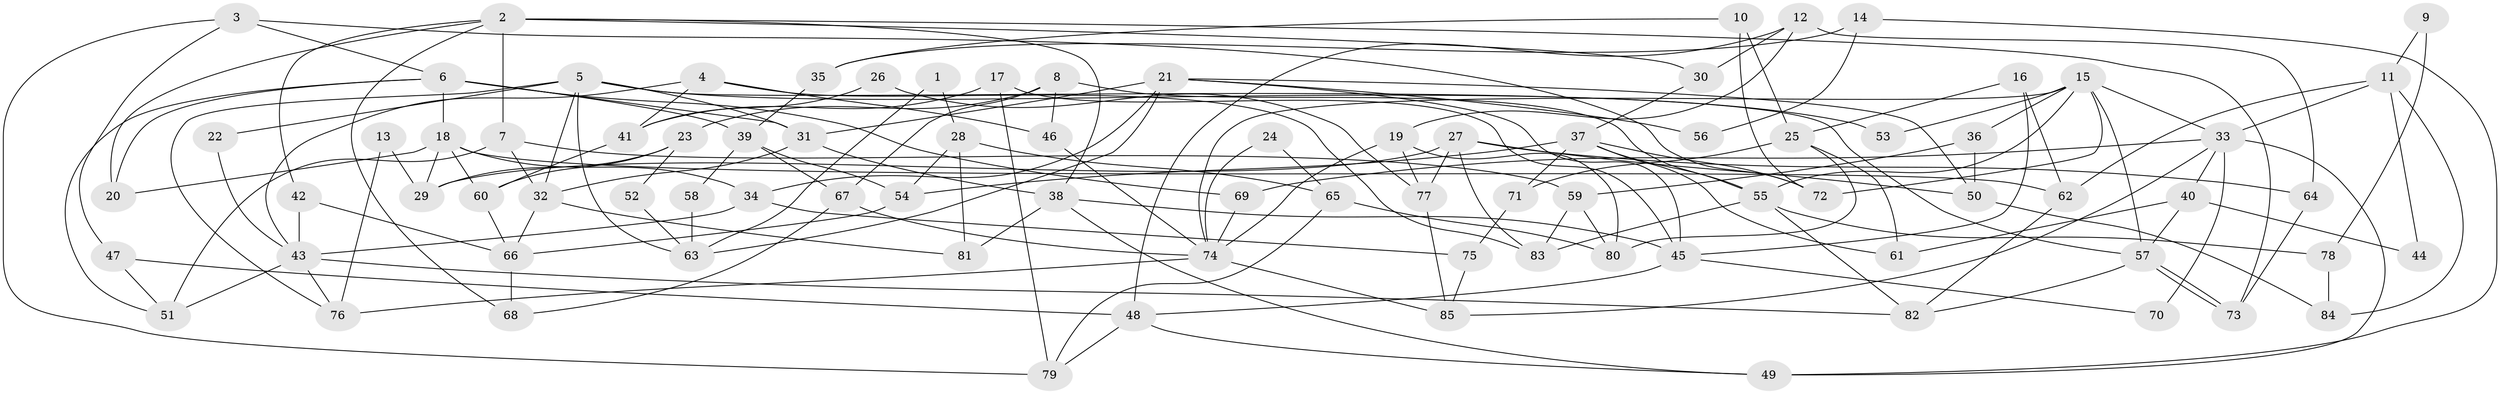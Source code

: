 // Generated by graph-tools (version 1.1) at 2025/11/02/27/25 16:11:20]
// undirected, 85 vertices, 170 edges
graph export_dot {
graph [start="1"]
  node [color=gray90,style=filled];
  1;
  2;
  3;
  4;
  5;
  6;
  7;
  8;
  9;
  10;
  11;
  12;
  13;
  14;
  15;
  16;
  17;
  18;
  19;
  20;
  21;
  22;
  23;
  24;
  25;
  26;
  27;
  28;
  29;
  30;
  31;
  32;
  33;
  34;
  35;
  36;
  37;
  38;
  39;
  40;
  41;
  42;
  43;
  44;
  45;
  46;
  47;
  48;
  49;
  50;
  51;
  52;
  53;
  54;
  55;
  56;
  57;
  58;
  59;
  60;
  61;
  62;
  63;
  64;
  65;
  66;
  67;
  68;
  69;
  70;
  71;
  72;
  73;
  74;
  75;
  76;
  77;
  78;
  79;
  80;
  81;
  82;
  83;
  84;
  85;
  1 -- 28;
  1 -- 63;
  2 -- 20;
  2 -- 7;
  2 -- 30;
  2 -- 38;
  2 -- 42;
  2 -- 68;
  2 -- 73;
  3 -- 79;
  3 -- 6;
  3 -- 47;
  3 -- 72;
  4 -- 46;
  4 -- 83;
  4 -- 41;
  4 -- 43;
  5 -- 31;
  5 -- 76;
  5 -- 22;
  5 -- 32;
  5 -- 53;
  5 -- 57;
  5 -- 63;
  6 -- 31;
  6 -- 39;
  6 -- 18;
  6 -- 20;
  6 -- 51;
  6 -- 69;
  7 -- 32;
  7 -- 51;
  7 -- 59;
  8 -- 55;
  8 -- 23;
  8 -- 46;
  8 -- 67;
  9 -- 11;
  9 -- 78;
  10 -- 72;
  10 -- 25;
  10 -- 35;
  11 -- 33;
  11 -- 62;
  11 -- 44;
  11 -- 84;
  12 -- 19;
  12 -- 30;
  12 -- 48;
  12 -- 64;
  13 -- 76;
  13 -- 29;
  14 -- 49;
  14 -- 35;
  14 -- 56;
  15 -- 57;
  15 -- 33;
  15 -- 36;
  15 -- 53;
  15 -- 55;
  15 -- 72;
  15 -- 74;
  16 -- 45;
  16 -- 25;
  16 -- 62;
  17 -- 41;
  17 -- 45;
  17 -- 79;
  18 -- 34;
  18 -- 20;
  18 -- 29;
  18 -- 60;
  18 -- 62;
  19 -- 80;
  19 -- 74;
  19 -- 77;
  21 -- 31;
  21 -- 45;
  21 -- 34;
  21 -- 50;
  21 -- 56;
  21 -- 63;
  22 -- 43;
  23 -- 60;
  23 -- 29;
  23 -- 52;
  24 -- 65;
  24 -- 74;
  25 -- 80;
  25 -- 61;
  25 -- 71;
  26 -- 77;
  26 -- 41;
  27 -- 64;
  27 -- 83;
  27 -- 29;
  27 -- 50;
  27 -- 77;
  28 -- 81;
  28 -- 54;
  28 -- 65;
  30 -- 37;
  31 -- 32;
  31 -- 38;
  32 -- 66;
  32 -- 81;
  33 -- 69;
  33 -- 85;
  33 -- 40;
  33 -- 49;
  33 -- 70;
  34 -- 43;
  34 -- 75;
  35 -- 39;
  36 -- 50;
  36 -- 59;
  37 -- 72;
  37 -- 55;
  37 -- 54;
  37 -- 61;
  37 -- 71;
  38 -- 49;
  38 -- 45;
  38 -- 81;
  39 -- 67;
  39 -- 54;
  39 -- 58;
  40 -- 57;
  40 -- 44;
  40 -- 61;
  41 -- 60;
  42 -- 43;
  42 -- 66;
  43 -- 82;
  43 -- 51;
  43 -- 76;
  45 -- 48;
  45 -- 70;
  46 -- 74;
  47 -- 51;
  47 -- 48;
  48 -- 49;
  48 -- 79;
  50 -- 84;
  52 -- 63;
  54 -- 66;
  55 -- 82;
  55 -- 78;
  55 -- 83;
  57 -- 73;
  57 -- 73;
  57 -- 82;
  58 -- 63;
  59 -- 80;
  59 -- 83;
  60 -- 66;
  62 -- 82;
  64 -- 73;
  65 -- 79;
  65 -- 80;
  66 -- 68;
  67 -- 74;
  67 -- 68;
  69 -- 74;
  71 -- 75;
  74 -- 85;
  74 -- 76;
  75 -- 85;
  77 -- 85;
  78 -- 84;
}

